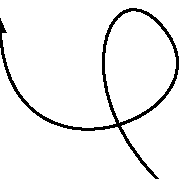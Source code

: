 beginfig(0)

begingroup
interim linejoin:=mitered;
drawarrow reverse((0, 2cm){down}..(2cm, 2cm){dir 135}..{dir -45}(2cm, 0))
	withpen pencircle scaled bp;
endgroup;

endfig
